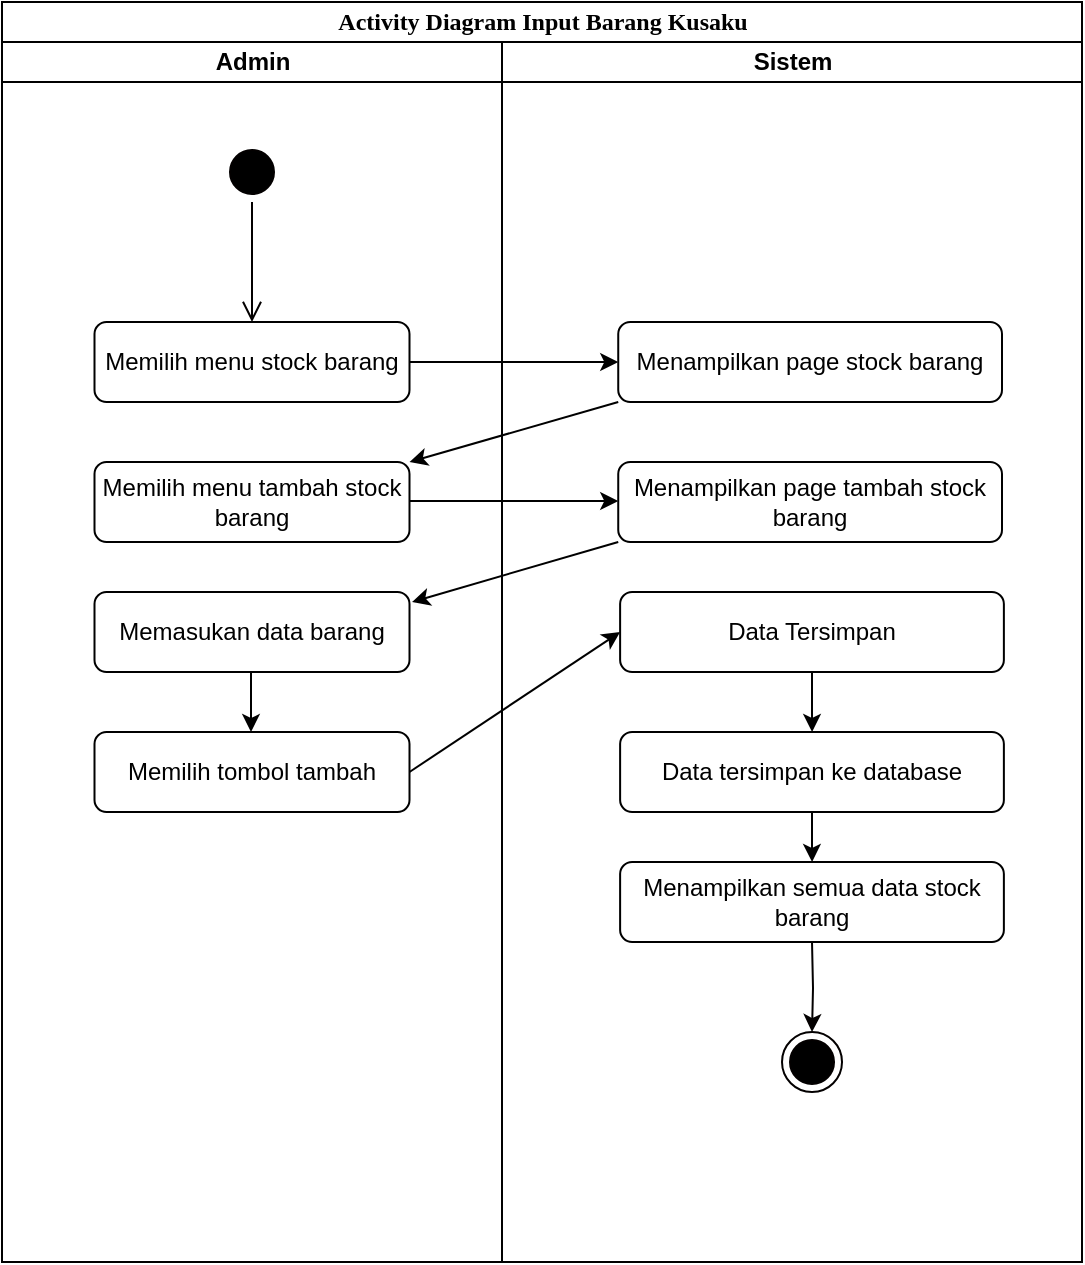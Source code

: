 <mxfile version="15.5.8" type="device"><diagram id="0N2W3_-szfIfBNyiy3tb" name="Page-1"><mxGraphModel dx="786" dy="436" grid="1" gridSize="10" guides="1" tooltips="1" connect="1" arrows="1" fold="1" page="1" pageScale="1" pageWidth="850" pageHeight="1100" math="0" shadow="0"><root><mxCell id="0"/><mxCell id="1" parent="0"/><mxCell id="ewonvVPj_XISHaatm-V8-1" value="Activity Diagram Input Barang Kusaku" style="swimlane;html=1;childLayout=stackLayout;startSize=20;rounded=0;shadow=0;comic=0;labelBackgroundColor=none;strokeWidth=1;fontFamily=Verdana;fontSize=12;align=center;" parent="1" vertex="1"><mxGeometry x="170" y="200" width="540" height="630" as="geometry"/></mxCell><mxCell id="ewonvVPj_XISHaatm-V8-2" value="Admin" style="swimlane;html=1;startSize=20;" parent="ewonvVPj_XISHaatm-V8-1" vertex="1"><mxGeometry y="20" width="250" height="610" as="geometry"/></mxCell><mxCell id="ewonvVPj_XISHaatm-V8-3" value="" style="ellipse;html=1;shape=startState;fillColor=#000000;strokeColor=#030000;" parent="ewonvVPj_XISHaatm-V8-2" vertex="1"><mxGeometry x="110" y="50" width="30" height="30" as="geometry"/></mxCell><mxCell id="ewonvVPj_XISHaatm-V8-4" value="" style="edgeStyle=orthogonalEdgeStyle;html=1;verticalAlign=bottom;endArrow=open;endSize=8;strokeColor=#030000;rounded=0;" parent="ewonvVPj_XISHaatm-V8-2" source="ewonvVPj_XISHaatm-V8-3" edge="1"><mxGeometry relative="1" as="geometry"><mxPoint x="125" y="140" as="targetPoint"/></mxGeometry></mxCell><mxCell id="ewonvVPj_XISHaatm-V8-5" value="Memilih menu stock barang" style="rounded=1;whiteSpace=wrap;html=1;" parent="ewonvVPj_XISHaatm-V8-2" vertex="1"><mxGeometry x="46.25" y="140" width="157.5" height="40" as="geometry"/></mxCell><mxCell id="ewonvVPj_XISHaatm-V8-50" value="Memilih menu tambah stock barang" style="rounded=1;whiteSpace=wrap;html=1;" parent="ewonvVPj_XISHaatm-V8-2" vertex="1"><mxGeometry x="46.25" y="210" width="157.5" height="40" as="geometry"/></mxCell><mxCell id="ewonvVPj_XISHaatm-V8-56" value="Memasukan data barang" style="rounded=1;whiteSpace=wrap;html=1;" parent="ewonvVPj_XISHaatm-V8-2" vertex="1"><mxGeometry x="46.25" y="275" width="157.5" height="40" as="geometry"/></mxCell><mxCell id="ewonvVPj_XISHaatm-V8-57" value="Memilih tombol tambah" style="rounded=1;whiteSpace=wrap;html=1;" parent="ewonvVPj_XISHaatm-V8-2" vertex="1"><mxGeometry x="46.25" y="345" width="157.5" height="40" as="geometry"/></mxCell><mxCell id="ewonvVPj_XISHaatm-V8-60" style="edgeStyle=orthogonalEdgeStyle;rounded=0;orthogonalLoop=1;jettySize=auto;html=1;exitX=1;exitY=0.5;exitDx=0;exitDy=0;entryX=0;entryY=0.5;entryDx=0;entryDy=0;" parent="ewonvVPj_XISHaatm-V8-2" edge="1"><mxGeometry relative="1" as="geometry"><mxPoint x="203.75" y="229.5" as="sourcePoint"/><mxPoint x="308.12" y="229.5" as="targetPoint"/></mxGeometry></mxCell><mxCell id="ewonvVPj_XISHaatm-V8-62" style="edgeStyle=orthogonalEdgeStyle;rounded=0;orthogonalLoop=1;jettySize=auto;html=1;exitX=0.5;exitY=1;exitDx=0;exitDy=0;entryX=0.5;entryY=0;entryDx=0;entryDy=0;" parent="ewonvVPj_XISHaatm-V8-2" edge="1"><mxGeometry relative="1" as="geometry"><mxPoint x="124.5" y="315" as="sourcePoint"/><mxPoint x="124.5" y="345" as="targetPoint"/></mxGeometry></mxCell><mxCell id="ewonvVPj_XISHaatm-V8-7" value="Sistem" style="swimlane;html=1;startSize=20;" parent="ewonvVPj_XISHaatm-V8-1" vertex="1"><mxGeometry x="250" y="20" width="290" height="610" as="geometry"/></mxCell><mxCell id="ewonvVPj_XISHaatm-V8-9" value="Menampilkan page stock barang" style="rounded=1;whiteSpace=wrap;html=1;" parent="ewonvVPj_XISHaatm-V8-7" vertex="1"><mxGeometry x="58.12" y="140" width="191.88" height="40" as="geometry"/></mxCell><mxCell id="ewonvVPj_XISHaatm-V8-23" value="Menampilkan page tambah stock barang" style="rounded=1;whiteSpace=wrap;html=1;" parent="ewonvVPj_XISHaatm-V8-7" vertex="1"><mxGeometry x="58.12" y="210" width="191.88" height="40" as="geometry"/></mxCell><mxCell id="ewonvVPj_XISHaatm-V8-20" style="edgeStyle=orthogonalEdgeStyle;rounded=0;orthogonalLoop=1;jettySize=auto;html=1;strokeColor=#030000;" parent="ewonvVPj_XISHaatm-V8-7" target="ewonvVPj_XISHaatm-V8-21" edge="1"><mxGeometry relative="1" as="geometry"><mxPoint x="155.005" y="510" as="targetPoint"/><mxPoint x="155.005" y="450" as="sourcePoint"/></mxGeometry></mxCell><mxCell id="ewonvVPj_XISHaatm-V8-21" value="" style="ellipse;html=1;shape=endState;fillColor=#000000;strokeColor=#030000;" parent="ewonvVPj_XISHaatm-V8-7" vertex="1"><mxGeometry x="140.005" y="495" width="30" height="30" as="geometry"/></mxCell><mxCell id="ewonvVPj_XISHaatm-V8-48" style="edgeStyle=orthogonalEdgeStyle;rounded=0;orthogonalLoop=1;jettySize=auto;html=1;exitX=0.5;exitY=1;exitDx=0;exitDy=0;" parent="ewonvVPj_XISHaatm-V8-7" source="ewonvVPj_XISHaatm-V8-44" target="ewonvVPj_XISHaatm-V8-45" edge="1"><mxGeometry relative="1" as="geometry"/></mxCell><mxCell id="ewonvVPj_XISHaatm-V8-44" value="Data Tersimpan" style="rounded=1;whiteSpace=wrap;html=1;" parent="ewonvVPj_XISHaatm-V8-7" vertex="1"><mxGeometry x="59.06" y="275" width="191.88" height="40" as="geometry"/></mxCell><mxCell id="ewonvVPj_XISHaatm-V8-49" style="edgeStyle=orthogonalEdgeStyle;rounded=0;orthogonalLoop=1;jettySize=auto;html=1;exitX=0.5;exitY=1;exitDx=0;exitDy=0;" parent="ewonvVPj_XISHaatm-V8-7" source="ewonvVPj_XISHaatm-V8-45" target="ewonvVPj_XISHaatm-V8-46" edge="1"><mxGeometry relative="1" as="geometry"/></mxCell><mxCell id="ewonvVPj_XISHaatm-V8-45" value="Data tersimpan ke database" style="rounded=1;whiteSpace=wrap;html=1;" parent="ewonvVPj_XISHaatm-V8-7" vertex="1"><mxGeometry x="59.06" y="345" width="191.88" height="40" as="geometry"/></mxCell><mxCell id="ewonvVPj_XISHaatm-V8-46" value="Menampilkan semua data stock barang" style="rounded=1;whiteSpace=wrap;html=1;" parent="ewonvVPj_XISHaatm-V8-7" vertex="1"><mxGeometry x="59.06" y="410" width="191.88" height="40" as="geometry"/></mxCell><mxCell id="ewonvVPj_XISHaatm-V8-61" value="" style="endArrow=classic;html=1;rounded=0;exitX=0;exitY=1;exitDx=0;exitDy=0;" parent="ewonvVPj_XISHaatm-V8-7" source="ewonvVPj_XISHaatm-V8-23" edge="1"><mxGeometry width="50" height="50" relative="1" as="geometry"><mxPoint x="59.06" y="310" as="sourcePoint"/><mxPoint x="-45" y="280" as="targetPoint"/></mxGeometry></mxCell><mxCell id="ewonvVPj_XISHaatm-V8-18" style="edgeStyle=orthogonalEdgeStyle;rounded=0;orthogonalLoop=1;jettySize=auto;html=1;exitX=1;exitY=0.5;exitDx=0;exitDy=0;entryX=0;entryY=0.5;entryDx=0;entryDy=0;" parent="ewonvVPj_XISHaatm-V8-1" source="ewonvVPj_XISHaatm-V8-5" target="ewonvVPj_XISHaatm-V8-9" edge="1"><mxGeometry relative="1" as="geometry"/></mxCell><mxCell id="ewonvVPj_XISHaatm-V8-59" value="" style="endArrow=classic;html=1;rounded=0;exitX=0;exitY=1;exitDx=0;exitDy=0;entryX=1;entryY=0;entryDx=0;entryDy=0;" parent="ewonvVPj_XISHaatm-V8-1" source="ewonvVPj_XISHaatm-V8-9" target="ewonvVPj_XISHaatm-V8-50" edge="1"><mxGeometry width="50" height="50" relative="1" as="geometry"><mxPoint x="210" y="360" as="sourcePoint"/><mxPoint x="260" y="310" as="targetPoint"/></mxGeometry></mxCell><mxCell id="3x1nq6lTYO4Fqt4I_Uri-3" value="" style="endArrow=classic;html=1;rounded=0;exitX=1;exitY=0.5;exitDx=0;exitDy=0;entryX=0;entryY=0.5;entryDx=0;entryDy=0;" edge="1" parent="ewonvVPj_XISHaatm-V8-1" source="ewonvVPj_XISHaatm-V8-57" target="ewonvVPj_XISHaatm-V8-44"><mxGeometry width="50" height="50" relative="1" as="geometry"><mxPoint x="333.12" y="350" as="sourcePoint"/><mxPoint x="230" y="380" as="targetPoint"/></mxGeometry></mxCell></root></mxGraphModel></diagram></mxfile>